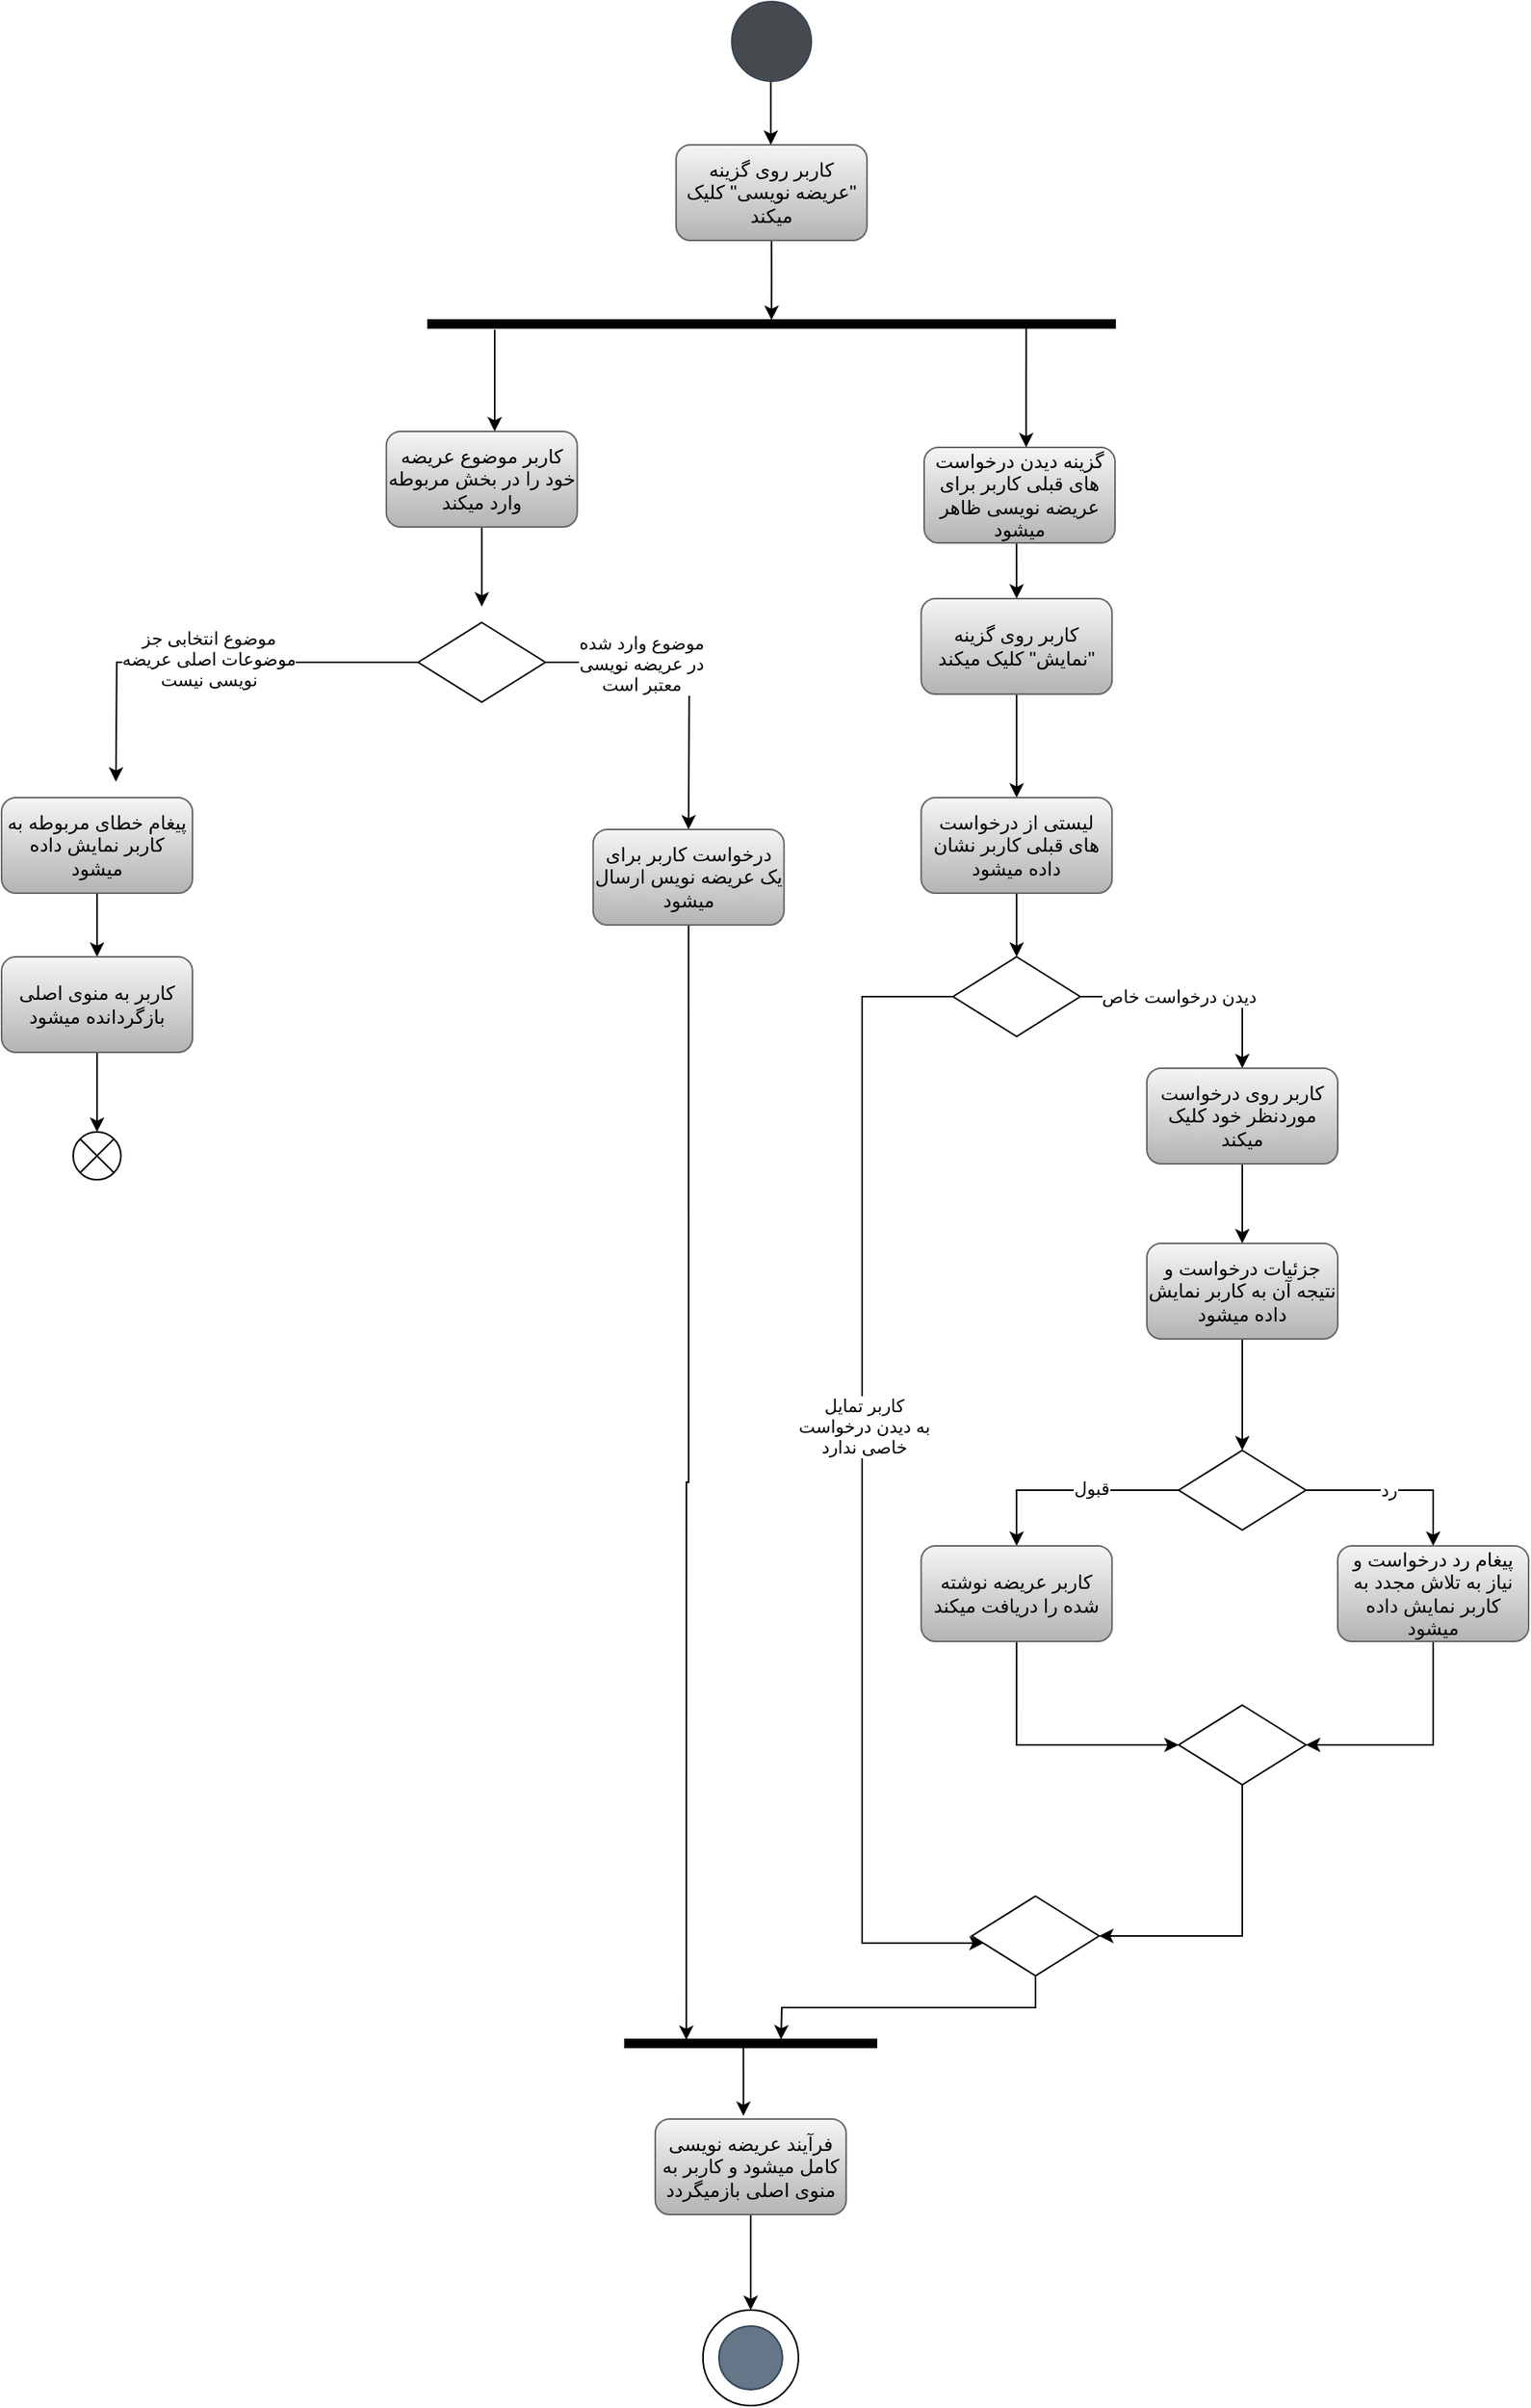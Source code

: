 <mxfile version="26.0.7">
  <diagram name="Page-1" id="J6rT5Dojqv4Clk6HXU6r">
    <mxGraphModel dx="1049" dy="612" grid="1" gridSize="10" guides="1" tooltips="1" connect="1" arrows="1" fold="1" page="1" pageScale="1" pageWidth="3300" pageHeight="4681" math="0" shadow="0">
      <root>
        <mxCell id="0" />
        <mxCell id="1" parent="0" />
        <mxCell id="n7MOdd3F1V3n82O2iocI-1" value="" style="endArrow=classic;html=1;rounded=0;exitX=0.5;exitY=1;exitDx=0;exitDy=0;" edge="1" parent="1">
          <mxGeometry width="50" height="50" relative="1" as="geometry">
            <mxPoint x="683.6" y="130" as="sourcePoint" />
            <mxPoint x="683.6" y="170" as="targetPoint" />
          </mxGeometry>
        </mxCell>
        <mxCell id="n7MOdd3F1V3n82O2iocI-2" value="" style="ellipse;whiteSpace=wrap;html=1;aspect=fixed;fillColor=light-dark(#464a4e, #7d8c9b);strokeColor=#314354;fontColor=#ffffff;" vertex="1" parent="1">
          <mxGeometry x="659.06" y="80" width="50" height="50" as="geometry" />
        </mxCell>
        <mxCell id="n7MOdd3F1V3n82O2iocI-21" style="edgeStyle=orthogonalEdgeStyle;rounded=0;orthogonalLoop=1;jettySize=auto;html=1;exitX=0.5;exitY=1;exitDx=0;exitDy=0;" edge="1" parent="1" source="n7MOdd3F1V3n82O2iocI-3" target="n7MOdd3F1V3n82O2iocI-20">
          <mxGeometry relative="1" as="geometry" />
        </mxCell>
        <mxCell id="n7MOdd3F1V3n82O2iocI-3" value="کاربر روی گزینه &quot;عریضه نویسی&quot; کلیک میکند" style="rounded=1;whiteSpace=wrap;html=1;fillColor=#f5f5f5;gradientColor=#b3b3b3;strokeColor=#666666;" vertex="1" parent="1">
          <mxGeometry x="624.06" y="170" width="120" height="60" as="geometry" />
        </mxCell>
        <mxCell id="n7MOdd3F1V3n82O2iocI-20" value="" style="html=1;points=[];perimeter=orthogonalPerimeter;fillColor=strokeColor;direction=south;" vertex="1" parent="1">
          <mxGeometry x="468.12" y="280" width="431.88" height="5" as="geometry" />
        </mxCell>
        <mxCell id="n7MOdd3F1V3n82O2iocI-22" value="" style="endArrow=classic;html=1;rounded=0;entryX=0.5;entryY=0;entryDx=0;entryDy=0;" edge="1" parent="1">
          <mxGeometry width="50" height="50" relative="1" as="geometry">
            <mxPoint x="510" y="286" as="sourcePoint" />
            <mxPoint x="510" y="350" as="targetPoint" />
          </mxGeometry>
        </mxCell>
        <mxCell id="n7MOdd3F1V3n82O2iocI-23" value="" style="endArrow=classic;html=1;rounded=0;exitX=1;exitY=0.178;exitDx=0;exitDy=0;exitPerimeter=0;" edge="1" parent="1">
          <mxGeometry width="50" height="50" relative="1" as="geometry">
            <mxPoint x="844.152" y="285" as="sourcePoint" />
            <mxPoint x="844.13" y="360" as="targetPoint" />
          </mxGeometry>
        </mxCell>
        <mxCell id="n7MOdd3F1V3n82O2iocI-46" style="edgeStyle=orthogonalEdgeStyle;rounded=0;orthogonalLoop=1;jettySize=auto;html=1;exitX=0.5;exitY=1;exitDx=0;exitDy=0;entryX=0.5;entryY=0;entryDx=0;entryDy=0;" edge="1" parent="1" source="n7MOdd3F1V3n82O2iocI-24" target="n7MOdd3F1V3n82O2iocI-45">
          <mxGeometry relative="1" as="geometry" />
        </mxCell>
        <mxCell id="n7MOdd3F1V3n82O2iocI-24" value="گزینه دیدن درخواست های قبلی کاربر برای عریضه نویسی ظاهر میشود" style="rounded=1;whiteSpace=wrap;html=1;fillColor=#f5f5f5;gradientColor=#b3b3b3;strokeColor=#666666;" vertex="1" parent="1">
          <mxGeometry x="780" y="360" width="120" height="60" as="geometry" />
        </mxCell>
        <mxCell id="n7MOdd3F1V3n82O2iocI-27" style="edgeStyle=orthogonalEdgeStyle;rounded=0;orthogonalLoop=1;jettySize=auto;html=1;exitX=0.5;exitY=1;exitDx=0;exitDy=0;" edge="1" parent="1" source="n7MOdd3F1V3n82O2iocI-25">
          <mxGeometry relative="1" as="geometry">
            <mxPoint x="501.88" y="460" as="targetPoint" />
          </mxGeometry>
        </mxCell>
        <mxCell id="n7MOdd3F1V3n82O2iocI-25" value="کاربر موضوع عریضه خود را در بخش مربوطه وارد میکند" style="rounded=1;whiteSpace=wrap;html=1;fillColor=#f5f5f5;gradientColor=#b3b3b3;strokeColor=#666666;" vertex="1" parent="1">
          <mxGeometry x="441.88" y="350" width="120" height="60" as="geometry" />
        </mxCell>
        <mxCell id="n7MOdd3F1V3n82O2iocI-34" style="edgeStyle=orthogonalEdgeStyle;rounded=0;orthogonalLoop=1;jettySize=auto;html=1;exitX=0;exitY=0.5;exitDx=0;exitDy=0;" edge="1" parent="1" source="n7MOdd3F1V3n82O2iocI-29">
          <mxGeometry relative="1" as="geometry">
            <mxPoint x="271.88" y="570" as="targetPoint" />
          </mxGeometry>
        </mxCell>
        <mxCell id="n7MOdd3F1V3n82O2iocI-35" value="&lt;div&gt;موضوع انتخابی جز &lt;br&gt;&lt;/div&gt;&lt;div&gt;موضوعات اصلی عریضه&lt;/div&gt;&lt;div&gt;نویسی نیست&lt;br&gt;&lt;/div&gt;" style="edgeLabel;html=1;align=center;verticalAlign=middle;resizable=0;points=[];" vertex="1" connectable="0" parent="n7MOdd3F1V3n82O2iocI-34">
          <mxGeometry x="-0.002" y="-2" relative="1" as="geometry">
            <mxPoint as="offset" />
          </mxGeometry>
        </mxCell>
        <mxCell id="n7MOdd3F1V3n82O2iocI-40" style="edgeStyle=orthogonalEdgeStyle;rounded=0;orthogonalLoop=1;jettySize=auto;html=1;exitX=1;exitY=0.5;exitDx=0;exitDy=0;" edge="1" parent="1" source="n7MOdd3F1V3n82O2iocI-29">
          <mxGeometry relative="1" as="geometry">
            <mxPoint x="631.88" y="600" as="targetPoint" />
          </mxGeometry>
        </mxCell>
        <mxCell id="n7MOdd3F1V3n82O2iocI-41" value="&lt;div&gt;موضوع وارد شده&lt;/div&gt;&lt;div&gt;در عریضه نویسی &lt;br&gt;&lt;/div&gt;&lt;div&gt;معتبر است&lt;br&gt;&lt;/div&gt;" style="edgeLabel;html=1;align=center;verticalAlign=middle;resizable=0;points=[];" vertex="1" connectable="0" parent="n7MOdd3F1V3n82O2iocI-40">
          <mxGeometry x="-0.39" y="-1" relative="1" as="geometry">
            <mxPoint as="offset" />
          </mxGeometry>
        </mxCell>
        <mxCell id="n7MOdd3F1V3n82O2iocI-29" value="" style="rhombus;whiteSpace=wrap;html=1;" vertex="1" parent="1">
          <mxGeometry x="461.88" y="470" width="80" height="50" as="geometry" />
        </mxCell>
        <mxCell id="n7MOdd3F1V3n82O2iocI-38" style="edgeStyle=orthogonalEdgeStyle;rounded=0;orthogonalLoop=1;jettySize=auto;html=1;exitX=0.5;exitY=1;exitDx=0;exitDy=0;entryX=0.5;entryY=0;entryDx=0;entryDy=0;" edge="1" parent="1" source="n7MOdd3F1V3n82O2iocI-32" target="n7MOdd3F1V3n82O2iocI-37">
          <mxGeometry relative="1" as="geometry" />
        </mxCell>
        <mxCell id="n7MOdd3F1V3n82O2iocI-32" value="پیغام خطای مربوطه به کاربر نمایش داده میشود" style="rounded=1;whiteSpace=wrap;html=1;fillColor=#f5f5f5;gradientColor=#b3b3b3;strokeColor=#666666;" vertex="1" parent="1">
          <mxGeometry x="200.0" y="580" width="120" height="60" as="geometry" />
        </mxCell>
        <mxCell id="n7MOdd3F1V3n82O2iocI-36" value="" style="shape=sumEllipse;perimeter=ellipsePerimeter;html=1;backgroundOutline=1;" vertex="1" parent="1">
          <mxGeometry x="245" y="790" width="30" height="30" as="geometry" />
        </mxCell>
        <mxCell id="n7MOdd3F1V3n82O2iocI-39" style="edgeStyle=orthogonalEdgeStyle;rounded=0;orthogonalLoop=1;jettySize=auto;html=1;exitX=0.5;exitY=1;exitDx=0;exitDy=0;entryX=0.5;entryY=0;entryDx=0;entryDy=0;" edge="1" parent="1" source="n7MOdd3F1V3n82O2iocI-37" target="n7MOdd3F1V3n82O2iocI-36">
          <mxGeometry relative="1" as="geometry" />
        </mxCell>
        <mxCell id="n7MOdd3F1V3n82O2iocI-37" value="کاربر به منوی اصلی بازگردانده میشود" style="rounded=1;whiteSpace=wrap;html=1;fillColor=#f5f5f5;gradientColor=#b3b3b3;strokeColor=#666666;" vertex="1" parent="1">
          <mxGeometry x="200.0" y="680" width="120" height="60" as="geometry" />
        </mxCell>
        <mxCell id="n7MOdd3F1V3n82O2iocI-59" style="edgeStyle=orthogonalEdgeStyle;rounded=0;orthogonalLoop=1;jettySize=auto;html=1;exitX=0.5;exitY=1;exitDx=0;exitDy=0;entryX=0.061;entryY=0.756;entryDx=0;entryDy=0;entryPerimeter=0;" edge="1" parent="1" source="n7MOdd3F1V3n82O2iocI-42" target="n7MOdd3F1V3n82O2iocI-77">
          <mxGeometry relative="1" as="geometry">
            <mxPoint x="632" y="1360" as="targetPoint" />
          </mxGeometry>
        </mxCell>
        <mxCell id="n7MOdd3F1V3n82O2iocI-42" value="درخواست کاربر برای یک عریضه نویس ارسال میشود" style="rounded=1;whiteSpace=wrap;html=1;fillColor=#f5f5f5;gradientColor=#b3b3b3;strokeColor=#666666;" vertex="1" parent="1">
          <mxGeometry x="571.88" y="600" width="120" height="60" as="geometry" />
        </mxCell>
        <mxCell id="n7MOdd3F1V3n82O2iocI-48" style="edgeStyle=orthogonalEdgeStyle;rounded=0;orthogonalLoop=1;jettySize=auto;html=1;exitX=0.5;exitY=1;exitDx=0;exitDy=0;entryX=0.5;entryY=0;entryDx=0;entryDy=0;" edge="1" parent="1" source="n7MOdd3F1V3n82O2iocI-45" target="n7MOdd3F1V3n82O2iocI-47">
          <mxGeometry relative="1" as="geometry" />
        </mxCell>
        <mxCell id="n7MOdd3F1V3n82O2iocI-45" value="کاربر روی گزینه &quot;نمایش&quot; کلیک میکند" style="rounded=1;whiteSpace=wrap;html=1;fillColor=#f5f5f5;gradientColor=#b3b3b3;strokeColor=#666666;" vertex="1" parent="1">
          <mxGeometry x="778.13" y="455" width="120" height="60" as="geometry" />
        </mxCell>
        <mxCell id="n7MOdd3F1V3n82O2iocI-50" style="edgeStyle=orthogonalEdgeStyle;rounded=0;orthogonalLoop=1;jettySize=auto;html=1;exitX=0.5;exitY=1;exitDx=0;exitDy=0;entryX=0.5;entryY=0;entryDx=0;entryDy=0;" edge="1" parent="1" source="n7MOdd3F1V3n82O2iocI-47" target="n7MOdd3F1V3n82O2iocI-49">
          <mxGeometry relative="1" as="geometry">
            <mxPoint x="838.348" y="670" as="targetPoint" />
          </mxGeometry>
        </mxCell>
        <mxCell id="n7MOdd3F1V3n82O2iocI-47" value="لیستی از درخواست های قبلی کاربر نشان داده میشود" style="rounded=1;whiteSpace=wrap;html=1;fillColor=#f5f5f5;gradientColor=#b3b3b3;strokeColor=#666666;" vertex="1" parent="1">
          <mxGeometry x="778.13" y="580" width="120" height="60" as="geometry" />
        </mxCell>
        <mxCell id="n7MOdd3F1V3n82O2iocI-51" style="edgeStyle=orthogonalEdgeStyle;rounded=0;orthogonalLoop=1;jettySize=auto;html=1;exitX=1;exitY=0.5;exitDx=0;exitDy=0;entryX=0.5;entryY=0;entryDx=0;entryDy=0;" edge="1" parent="1" source="n7MOdd3F1V3n82O2iocI-49" target="n7MOdd3F1V3n82O2iocI-53">
          <mxGeometry relative="1" as="geometry">
            <mxPoint x="980" y="704.652" as="targetPoint" />
          </mxGeometry>
        </mxCell>
        <mxCell id="n7MOdd3F1V3n82O2iocI-54" value="دیدن درخواست خاص" style="edgeLabel;html=1;align=center;verticalAlign=middle;resizable=0;points=[];" vertex="1" connectable="0" parent="n7MOdd3F1V3n82O2iocI-51">
          <mxGeometry x="-0.156" relative="1" as="geometry">
            <mxPoint as="offset" />
          </mxGeometry>
        </mxCell>
        <mxCell id="n7MOdd3F1V3n82O2iocI-57" style="edgeStyle=orthogonalEdgeStyle;rounded=0;orthogonalLoop=1;jettySize=auto;html=1;exitX=0;exitY=0.5;exitDx=0;exitDy=0;entryX=0.093;entryY=0.589;entryDx=0;entryDy=0;entryPerimeter=0;" edge="1" parent="1" source="n7MOdd3F1V3n82O2iocI-49" target="n7MOdd3F1V3n82O2iocI-75">
          <mxGeometry relative="1" as="geometry">
            <mxPoint x="740" y="1300" as="targetPoint" />
            <Array as="points">
              <mxPoint x="741" y="705" />
              <mxPoint x="741" y="1299" />
            </Array>
          </mxGeometry>
        </mxCell>
        <mxCell id="n7MOdd3F1V3n82O2iocI-58" value="&lt;div&gt;کاربر تمایل &lt;br&gt;&lt;/div&gt;&lt;div&gt;به دیدن درخواست&lt;/div&gt;&lt;div&gt;خاصی ندارد&lt;br&gt;&lt;/div&gt;" style="edgeLabel;html=1;align=center;verticalAlign=middle;resizable=0;points=[];" vertex="1" connectable="0" parent="n7MOdd3F1V3n82O2iocI-57">
          <mxGeometry x="-0.102" y="1" relative="1" as="geometry">
            <mxPoint as="offset" />
          </mxGeometry>
        </mxCell>
        <mxCell id="n7MOdd3F1V3n82O2iocI-49" value="" style="rhombus;whiteSpace=wrap;html=1;" vertex="1" parent="1">
          <mxGeometry x="798.13" y="680" width="80" height="50" as="geometry" />
        </mxCell>
        <mxCell id="n7MOdd3F1V3n82O2iocI-56" style="edgeStyle=orthogonalEdgeStyle;rounded=0;orthogonalLoop=1;jettySize=auto;html=1;exitX=0.5;exitY=1;exitDx=0;exitDy=0;entryX=0.5;entryY=0;entryDx=0;entryDy=0;" edge="1" parent="1" source="n7MOdd3F1V3n82O2iocI-53" target="n7MOdd3F1V3n82O2iocI-55">
          <mxGeometry relative="1" as="geometry" />
        </mxCell>
        <mxCell id="n7MOdd3F1V3n82O2iocI-53" value="کاربر روی درخواست موردنظر خود کلیک میکند" style="rounded=1;whiteSpace=wrap;html=1;fillColor=#f5f5f5;gradientColor=#b3b3b3;strokeColor=#666666;" vertex="1" parent="1">
          <mxGeometry x="920.0" y="750" width="120" height="60" as="geometry" />
        </mxCell>
        <mxCell id="n7MOdd3F1V3n82O2iocI-61" style="edgeStyle=orthogonalEdgeStyle;rounded=0;orthogonalLoop=1;jettySize=auto;html=1;exitX=0.5;exitY=1;exitDx=0;exitDy=0;entryX=0.5;entryY=0;entryDx=0;entryDy=0;" edge="1" parent="1" source="n7MOdd3F1V3n82O2iocI-55" target="n7MOdd3F1V3n82O2iocI-60">
          <mxGeometry relative="1" as="geometry" />
        </mxCell>
        <mxCell id="n7MOdd3F1V3n82O2iocI-55" value="جزئیات درخواست و نتیجه آن به کاربر نمایش داده میشود" style="rounded=1;whiteSpace=wrap;html=1;fillColor=#f5f5f5;gradientColor=#b3b3b3;strokeColor=#666666;" vertex="1" parent="1">
          <mxGeometry x="920.0" y="860" width="120" height="60" as="geometry" />
        </mxCell>
        <mxCell id="n7MOdd3F1V3n82O2iocI-64" style="edgeStyle=orthogonalEdgeStyle;rounded=0;orthogonalLoop=1;jettySize=auto;html=1;exitX=0;exitY=0.5;exitDx=0;exitDy=0;" edge="1" parent="1" source="n7MOdd3F1V3n82O2iocI-60" target="n7MOdd3F1V3n82O2iocI-63">
          <mxGeometry relative="1" as="geometry" />
        </mxCell>
        <mxCell id="n7MOdd3F1V3n82O2iocI-65" value="قبول" style="edgeLabel;html=1;align=center;verticalAlign=middle;resizable=0;points=[];" vertex="1" connectable="0" parent="n7MOdd3F1V3n82O2iocI-64">
          <mxGeometry x="-0.188" y="-1" relative="1" as="geometry">
            <mxPoint as="offset" />
          </mxGeometry>
        </mxCell>
        <mxCell id="n7MOdd3F1V3n82O2iocI-69" style="edgeStyle=orthogonalEdgeStyle;rounded=0;orthogonalLoop=1;jettySize=auto;html=1;exitX=1;exitY=0.5;exitDx=0;exitDy=0;" edge="1" parent="1" source="n7MOdd3F1V3n82O2iocI-60" target="n7MOdd3F1V3n82O2iocI-68">
          <mxGeometry relative="1" as="geometry" />
        </mxCell>
        <mxCell id="n7MOdd3F1V3n82O2iocI-70" value="رد" style="edgeLabel;html=1;align=center;verticalAlign=middle;resizable=0;points=[];" vertex="1" connectable="0" parent="n7MOdd3F1V3n82O2iocI-69">
          <mxGeometry x="-0.106" relative="1" as="geometry">
            <mxPoint as="offset" />
          </mxGeometry>
        </mxCell>
        <mxCell id="n7MOdd3F1V3n82O2iocI-60" value="" style="rhombus;whiteSpace=wrap;html=1;" vertex="1" parent="1">
          <mxGeometry x="940" y="990" width="80" height="50" as="geometry" />
        </mxCell>
        <mxCell id="n7MOdd3F1V3n82O2iocI-71" style="edgeStyle=orthogonalEdgeStyle;rounded=0;orthogonalLoop=1;jettySize=auto;html=1;exitX=0.5;exitY=1;exitDx=0;exitDy=0;entryX=0;entryY=0.5;entryDx=0;entryDy=0;" edge="1" parent="1" source="n7MOdd3F1V3n82O2iocI-63" target="n7MOdd3F1V3n82O2iocI-73">
          <mxGeometry relative="1" as="geometry">
            <mxPoint x="838.348" y="1170.0" as="targetPoint" />
          </mxGeometry>
        </mxCell>
        <mxCell id="n7MOdd3F1V3n82O2iocI-63" value="کاربر عریضه نوشته شده را دریافت میکند" style="rounded=1;whiteSpace=wrap;html=1;fillColor=#f5f5f5;gradientColor=#b3b3b3;strokeColor=#666666;" vertex="1" parent="1">
          <mxGeometry x="778.13" y="1050" width="120" height="60" as="geometry" />
        </mxCell>
        <mxCell id="n7MOdd3F1V3n82O2iocI-72" style="edgeStyle=orthogonalEdgeStyle;rounded=0;orthogonalLoop=1;jettySize=auto;html=1;exitX=0.5;exitY=1;exitDx=0;exitDy=0;entryX=1;entryY=0.5;entryDx=0;entryDy=0;" edge="1" parent="1" source="n7MOdd3F1V3n82O2iocI-68" target="n7MOdd3F1V3n82O2iocI-73">
          <mxGeometry relative="1" as="geometry">
            <mxPoint x="1100.087" y="1170.0" as="targetPoint" />
          </mxGeometry>
        </mxCell>
        <mxCell id="n7MOdd3F1V3n82O2iocI-68" value="پیغام رد درخواست و نیاز به تلاش مجدد به کاربر نمایش داده میشود" style="rounded=1;whiteSpace=wrap;html=1;fillColor=#f5f5f5;gradientColor=#b3b3b3;strokeColor=#666666;" vertex="1" parent="1">
          <mxGeometry x="1040" y="1050" width="120" height="60" as="geometry" />
        </mxCell>
        <mxCell id="n7MOdd3F1V3n82O2iocI-74" style="edgeStyle=orthogonalEdgeStyle;rounded=0;orthogonalLoop=1;jettySize=auto;html=1;exitX=0.5;exitY=1;exitDx=0;exitDy=0;entryX=1;entryY=0.5;entryDx=0;entryDy=0;" edge="1" parent="1" source="n7MOdd3F1V3n82O2iocI-73" target="n7MOdd3F1V3n82O2iocI-75">
          <mxGeometry relative="1" as="geometry">
            <mxPoint x="980.087" y="1270.0" as="targetPoint" />
          </mxGeometry>
        </mxCell>
        <mxCell id="n7MOdd3F1V3n82O2iocI-73" value="" style="rhombus;whiteSpace=wrap;html=1;" vertex="1" parent="1">
          <mxGeometry x="940" y="1150" width="80" height="50" as="geometry" />
        </mxCell>
        <mxCell id="n7MOdd3F1V3n82O2iocI-76" style="edgeStyle=orthogonalEdgeStyle;rounded=0;orthogonalLoop=1;jettySize=auto;html=1;exitX=0.5;exitY=1;exitDx=0;exitDy=0;" edge="1" parent="1" source="n7MOdd3F1V3n82O2iocI-75">
          <mxGeometry relative="1" as="geometry">
            <mxPoint x="690.0" y="1360" as="targetPoint" />
          </mxGeometry>
        </mxCell>
        <mxCell id="n7MOdd3F1V3n82O2iocI-75" value="" style="rhombus;whiteSpace=wrap;html=1;" vertex="1" parent="1">
          <mxGeometry x="810" y="1270" width="80" height="50" as="geometry" />
        </mxCell>
        <mxCell id="n7MOdd3F1V3n82O2iocI-77" value="" style="html=1;points=[];perimeter=orthogonalPerimeter;fillColor=strokeColor;direction=south;" vertex="1" parent="1">
          <mxGeometry x="591.88" y="1360" width="158.12" height="5" as="geometry" />
        </mxCell>
        <mxCell id="n7MOdd3F1V3n82O2iocI-83" style="edgeStyle=orthogonalEdgeStyle;rounded=0;orthogonalLoop=1;jettySize=auto;html=1;exitX=0.5;exitY=1;exitDx=0;exitDy=0;entryX=0.5;entryY=0;entryDx=0;entryDy=0;" edge="1" parent="1" source="n7MOdd3F1V3n82O2iocI-78" target="n7MOdd3F1V3n82O2iocI-81">
          <mxGeometry relative="1" as="geometry" />
        </mxCell>
        <mxCell id="n7MOdd3F1V3n82O2iocI-78" value="فرآیند عریضه نویسی کامل میشود و کاربر به منوی اصلی بازمیگردد" style="rounded=1;whiteSpace=wrap;html=1;fillColor=#f5f5f5;gradientColor=#b3b3b3;strokeColor=#666666;" vertex="1" parent="1">
          <mxGeometry x="610.94" y="1410" width="120" height="60" as="geometry" />
        </mxCell>
        <mxCell id="n7MOdd3F1V3n82O2iocI-79" value="" style="endArrow=classic;html=1;rounded=0;exitX=0.985;exitY=0.529;exitDx=0;exitDy=0;exitPerimeter=0;entryX=0.462;entryY=-0.033;entryDx=0;entryDy=0;entryPerimeter=0;" edge="1" parent="1" source="n7MOdd3F1V3n82O2iocI-77" target="n7MOdd3F1V3n82O2iocI-78">
          <mxGeometry width="50" height="50" relative="1" as="geometry">
            <mxPoint x="760" y="1360" as="sourcePoint" />
            <mxPoint x="810" y="1310" as="targetPoint" />
          </mxGeometry>
        </mxCell>
        <mxCell id="n7MOdd3F1V3n82O2iocI-81" value="" style="ellipse;whiteSpace=wrap;html=1;aspect=fixed;" vertex="1" parent="1">
          <mxGeometry x="640.94" y="1530" width="60" height="60" as="geometry" />
        </mxCell>
        <mxCell id="n7MOdd3F1V3n82O2iocI-82" value="" style="ellipse;whiteSpace=wrap;html=1;aspect=fixed;fillColor=#647687;fontColor=#ffffff;strokeColor=#314354;" vertex="1" parent="1">
          <mxGeometry x="650.94" y="1540" width="40" height="40" as="geometry" />
        </mxCell>
      </root>
    </mxGraphModel>
  </diagram>
</mxfile>
